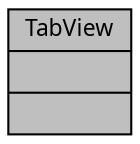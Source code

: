 digraph "TabView"
{
 // INTERACTIVE_SVG=YES
  bgcolor="transparent";
  edge [fontname="Verdana",fontsize="11",labelfontname="Verdana",labelfontsize="11"];
  node [fontname="Verdana",fontsize="11",shape=record];
  Node1 [label="{TabView\n||}",height=0.2,width=0.4,color="black", fillcolor="grey75", style="filled" fontcolor="black"];
}
